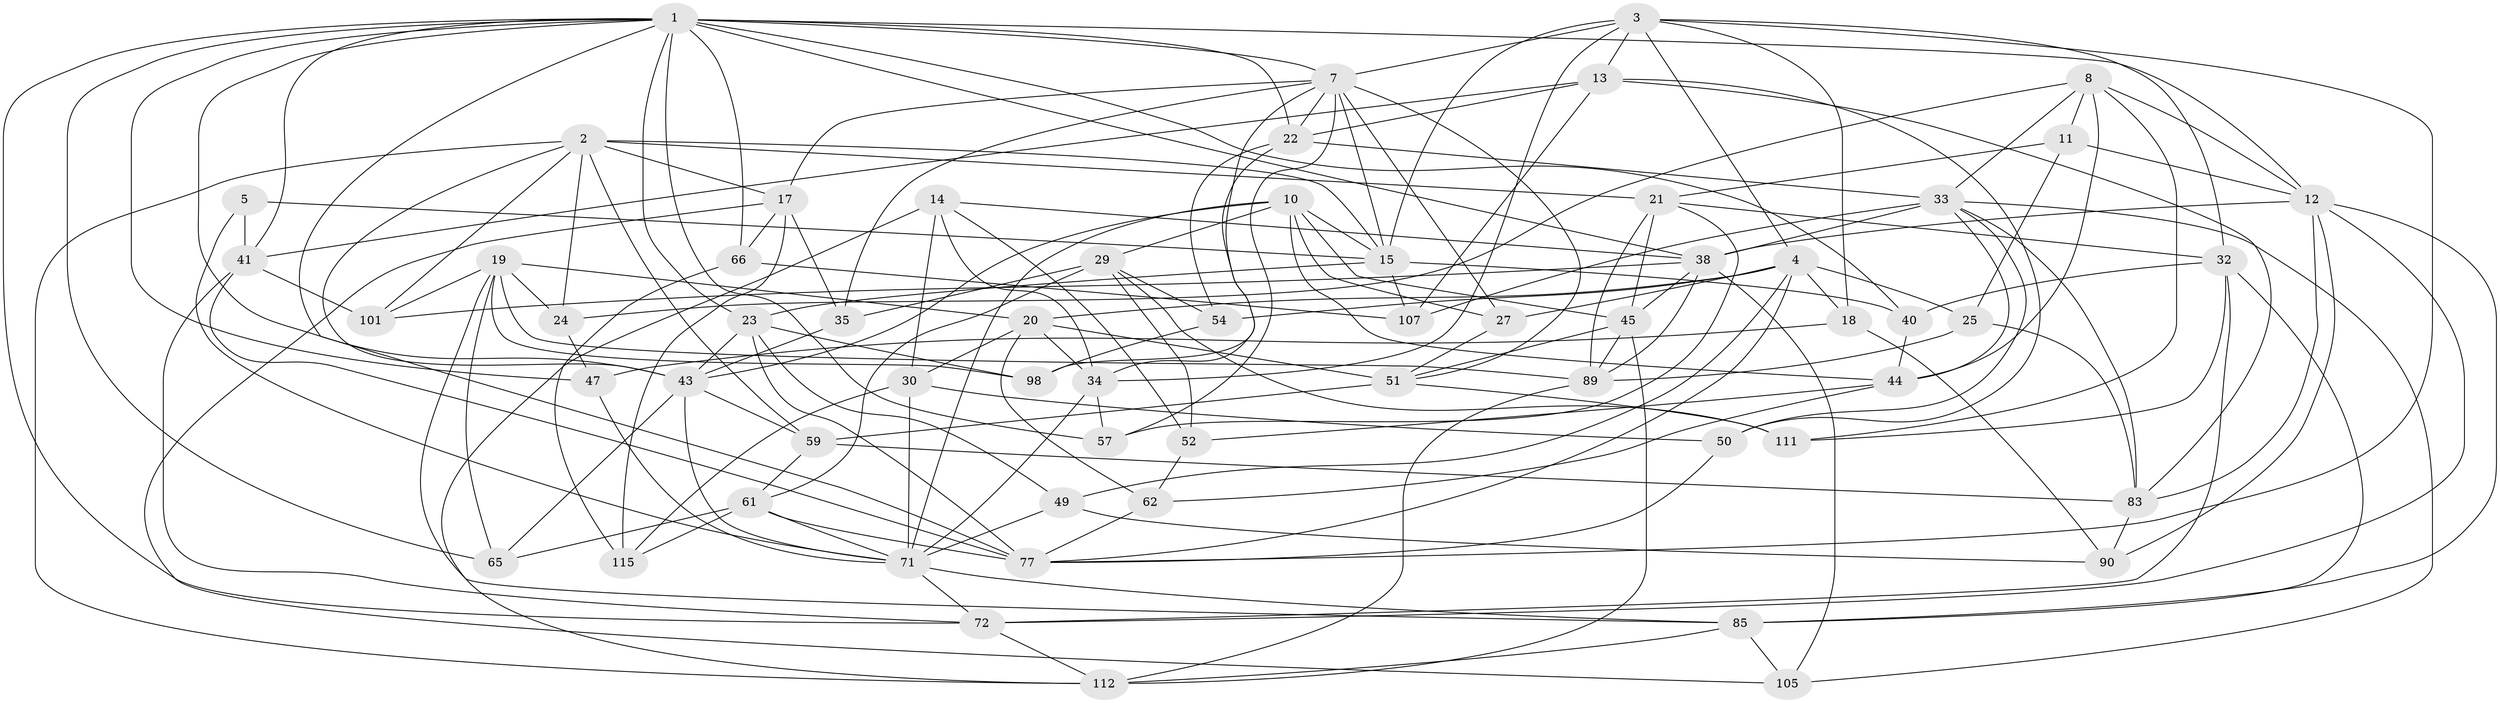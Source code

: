 // original degree distribution, {4: 1.0}
// Generated by graph-tools (version 1.1) at 2025/20/03/04/25 18:20:33]
// undirected, 61 vertices, 175 edges
graph export_dot {
graph [start="1"]
  node [color=gray90,style=filled];
  1 [super="+60+64"];
  2 [super="+16"];
  3 [super="+9+97"];
  4 [super="+48+6"];
  5;
  7 [super="+102+26"];
  8 [super="+118"];
  10 [super="+96+84"];
  11 [super="+67"];
  12 [super="+68+110"];
  13 [super="+113"];
  14 [super="+28"];
  15 [super="+36+87"];
  17 [super="+88"];
  18;
  19 [super="+109+86"];
  20 [super="+80"];
  21 [super="+42+104"];
  22 [super="+37"];
  23 [super="+75"];
  24;
  25;
  27;
  29 [super="+103"];
  30 [super="+119"];
  32 [super="+46"];
  33 [super="+39+79"];
  34 [super="+95"];
  35;
  38 [super="+53+73"];
  40;
  41 [super="+70"];
  43 [super="+99+81"];
  44 [super="+55"];
  45 [super="+56"];
  47;
  49;
  50;
  51 [super="+106+58"];
  52;
  54;
  57;
  59 [super="+121"];
  61 [super="+108"];
  62;
  65;
  66;
  71 [super="+74"];
  72 [super="+76"];
  77 [super="+122+100"];
  83 [super="+114"];
  85 [super="+93"];
  89 [super="+91"];
  90;
  98;
  101;
  105;
  107;
  111;
  112 [super="+116"];
  115;
  1 -- 22;
  1 -- 40;
  1 -- 41;
  1 -- 43;
  1 -- 57;
  1 -- 65;
  1 -- 66;
  1 -- 77;
  1 -- 47;
  1 -- 7;
  1 -- 23;
  1 -- 38;
  1 -- 12;
  1 -- 72;
  2 -- 17;
  2 -- 15;
  2 -- 101;
  2 -- 24;
  2 -- 43;
  2 -- 59;
  2 -- 21;
  2 -- 112;
  3 -- 4;
  3 -- 7;
  3 -- 34;
  3 -- 13;
  3 -- 32;
  3 -- 18;
  3 -- 77;
  3 -- 15;
  4 -- 54;
  4 -- 18;
  4 -- 27;
  4 -- 20;
  4 -- 25;
  4 -- 77;
  4 -- 49;
  5 -- 15 [weight=2];
  5 -- 71;
  5 -- 41;
  7 -- 15;
  7 -- 57;
  7 -- 17;
  7 -- 34;
  7 -- 51;
  7 -- 35;
  7 -- 22;
  7 -- 27;
  8 -- 24;
  8 -- 11;
  8 -- 111;
  8 -- 44;
  8 -- 12;
  8 -- 33;
  10 -- 71;
  10 -- 15 [weight=2];
  10 -- 27;
  10 -- 43;
  10 -- 44;
  10 -- 29;
  10 -- 45;
  11 -- 25;
  11 -- 21 [weight=3];
  11 -- 12;
  12 -- 38;
  12 -- 72;
  12 -- 90;
  12 -- 83;
  12 -- 85;
  13 -- 83;
  13 -- 107;
  13 -- 50;
  13 -- 22;
  13 -- 41;
  14 -- 52;
  14 -- 112;
  14 -- 30 [weight=2];
  14 -- 34;
  14 -- 38;
  15 -- 23;
  15 -- 40;
  15 -- 107;
  17 -- 105;
  17 -- 35;
  17 -- 66;
  17 -- 115;
  18 -- 47;
  18 -- 90;
  19 -- 101;
  19 -- 89;
  19 -- 65;
  19 -- 98;
  19 -- 85;
  19 -- 24;
  19 -- 20 [weight=2];
  20 -- 62;
  20 -- 51 [weight=2];
  20 -- 30;
  20 -- 34;
  21 -- 57;
  21 -- 32;
  21 -- 89;
  21 -- 45;
  22 -- 54;
  22 -- 33;
  22 -- 98;
  23 -- 77;
  23 -- 43;
  23 -- 98;
  23 -- 49;
  24 -- 47;
  25 -- 83;
  25 -- 89;
  27 -- 51;
  29 -- 52;
  29 -- 111;
  29 -- 35;
  29 -- 54;
  29 -- 61;
  30 -- 71;
  30 -- 50;
  30 -- 115;
  32 -- 40;
  32 -- 111;
  32 -- 85;
  32 -- 72;
  33 -- 44;
  33 -- 107;
  33 -- 105;
  33 -- 50;
  33 -- 83;
  33 -- 38;
  34 -- 57;
  34 -- 71;
  35 -- 43;
  38 -- 89;
  38 -- 101;
  38 -- 45;
  38 -- 105;
  40 -- 44;
  41 -- 72;
  41 -- 101;
  41 -- 77;
  43 -- 65;
  43 -- 71;
  43 -- 59;
  44 -- 52;
  44 -- 62;
  45 -- 89;
  45 -- 112;
  45 -- 51;
  47 -- 71;
  49 -- 90;
  49 -- 71;
  50 -- 77;
  51 -- 111;
  51 -- 59 [weight=2];
  52 -- 62;
  54 -- 98;
  59 -- 61;
  59 -- 83;
  61 -- 65;
  61 -- 71;
  61 -- 115;
  61 -- 77;
  62 -- 77;
  66 -- 107;
  66 -- 115;
  71 -- 85;
  71 -- 72;
  72 -- 112;
  83 -- 90;
  85 -- 105;
  85 -- 112;
  89 -- 112;
}
